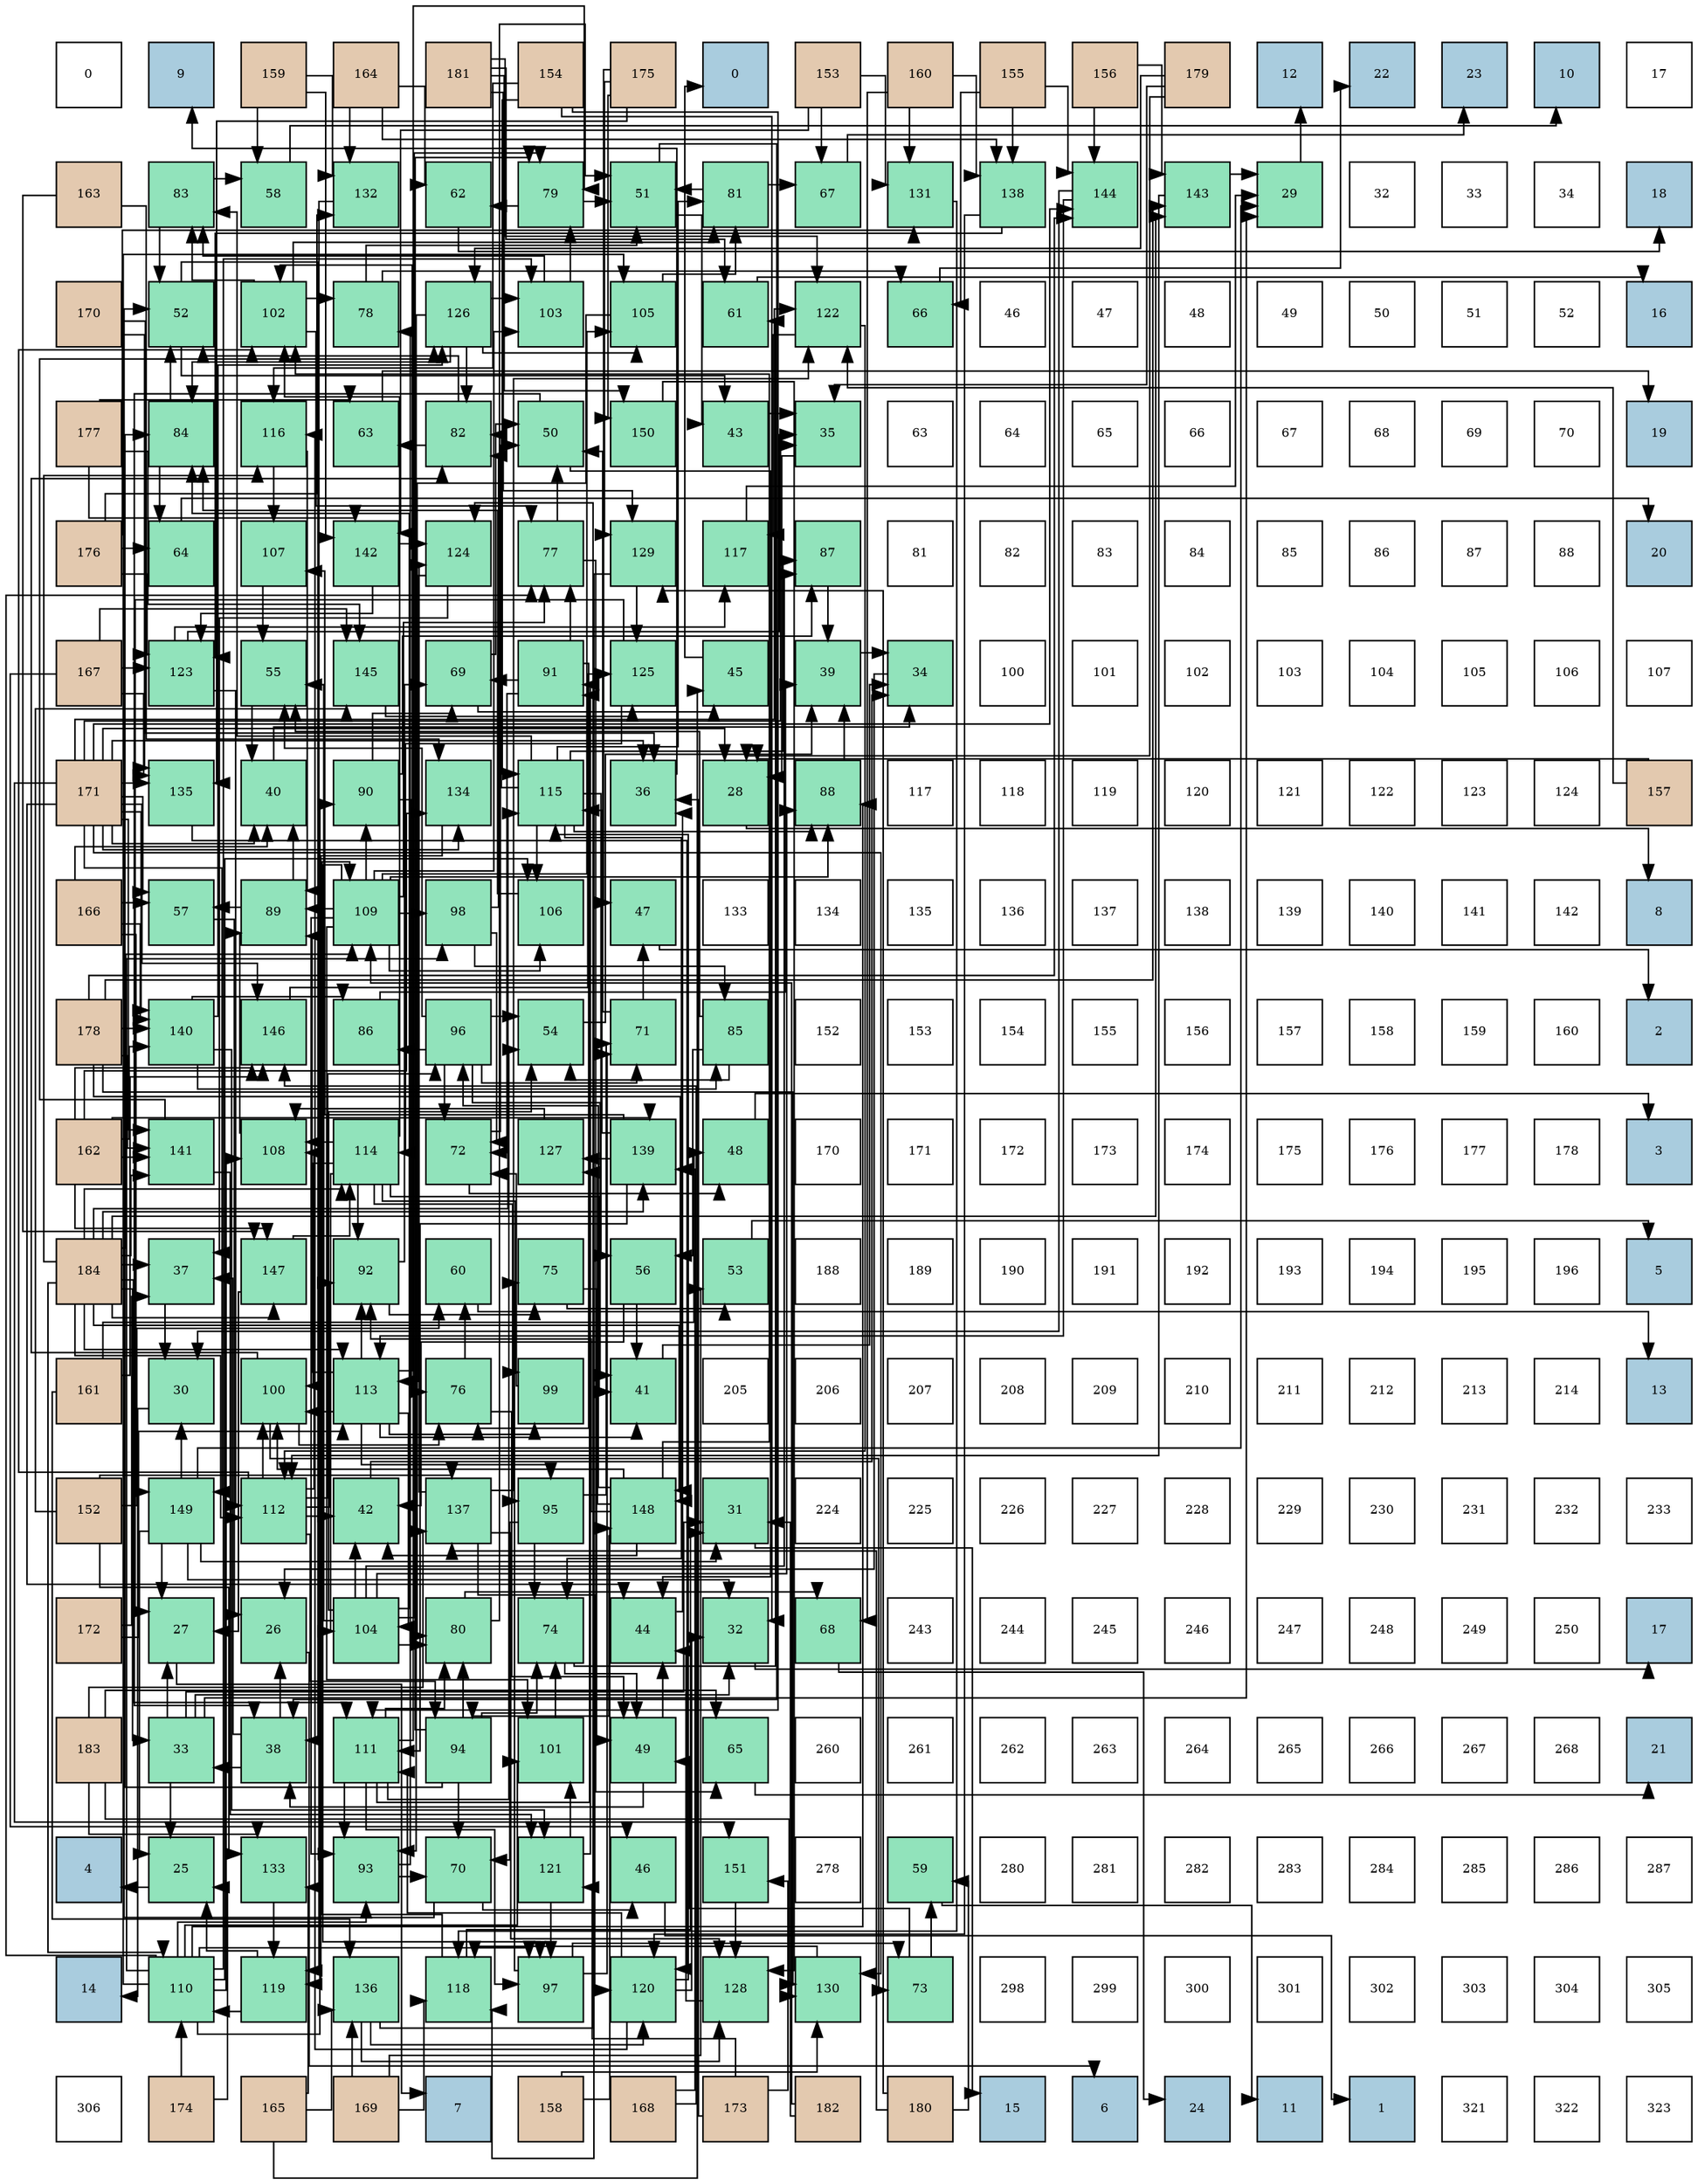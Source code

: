 digraph layout{
 rankdir=TB;
 splines=ortho;
 node [style=filled shape=square fixedsize=true width=0.6];
0[label="0", fontsize=8, fillcolor="#ffffff"];
1[label="9", fontsize=8, fillcolor="#a9ccde"];
2[label="159", fontsize=8, fillcolor="#e3c9af"];
3[label="164", fontsize=8, fillcolor="#e3c9af"];
4[label="181", fontsize=8, fillcolor="#e3c9af"];
5[label="154", fontsize=8, fillcolor="#e3c9af"];
6[label="175", fontsize=8, fillcolor="#e3c9af"];
7[label="0", fontsize=8, fillcolor="#a9ccde"];
8[label="153", fontsize=8, fillcolor="#e3c9af"];
9[label="160", fontsize=8, fillcolor="#e3c9af"];
10[label="155", fontsize=8, fillcolor="#e3c9af"];
11[label="156", fontsize=8, fillcolor="#e3c9af"];
12[label="179", fontsize=8, fillcolor="#e3c9af"];
13[label="12", fontsize=8, fillcolor="#a9ccde"];
14[label="22", fontsize=8, fillcolor="#a9ccde"];
15[label="23", fontsize=8, fillcolor="#a9ccde"];
16[label="10", fontsize=8, fillcolor="#a9ccde"];
17[label="17", fontsize=8, fillcolor="#ffffff"];
18[label="163", fontsize=8, fillcolor="#e3c9af"];
19[label="83", fontsize=8, fillcolor="#91e3bb"];
20[label="58", fontsize=8, fillcolor="#91e3bb"];
21[label="132", fontsize=8, fillcolor="#91e3bb"];
22[label="62", fontsize=8, fillcolor="#91e3bb"];
23[label="79", fontsize=8, fillcolor="#91e3bb"];
24[label="51", fontsize=8, fillcolor="#91e3bb"];
25[label="81", fontsize=8, fillcolor="#91e3bb"];
26[label="67", fontsize=8, fillcolor="#91e3bb"];
27[label="131", fontsize=8, fillcolor="#91e3bb"];
28[label="138", fontsize=8, fillcolor="#91e3bb"];
29[label="144", fontsize=8, fillcolor="#91e3bb"];
30[label="143", fontsize=8, fillcolor="#91e3bb"];
31[label="29", fontsize=8, fillcolor="#91e3bb"];
32[label="32", fontsize=8, fillcolor="#ffffff"];
33[label="33", fontsize=8, fillcolor="#ffffff"];
34[label="34", fontsize=8, fillcolor="#ffffff"];
35[label="18", fontsize=8, fillcolor="#a9ccde"];
36[label="170", fontsize=8, fillcolor="#e3c9af"];
37[label="52", fontsize=8, fillcolor="#91e3bb"];
38[label="102", fontsize=8, fillcolor="#91e3bb"];
39[label="78", fontsize=8, fillcolor="#91e3bb"];
40[label="126", fontsize=8, fillcolor="#91e3bb"];
41[label="103", fontsize=8, fillcolor="#91e3bb"];
42[label="105", fontsize=8, fillcolor="#91e3bb"];
43[label="61", fontsize=8, fillcolor="#91e3bb"];
44[label="122", fontsize=8, fillcolor="#91e3bb"];
45[label="66", fontsize=8, fillcolor="#91e3bb"];
46[label="46", fontsize=8, fillcolor="#ffffff"];
47[label="47", fontsize=8, fillcolor="#ffffff"];
48[label="48", fontsize=8, fillcolor="#ffffff"];
49[label="49", fontsize=8, fillcolor="#ffffff"];
50[label="50", fontsize=8, fillcolor="#ffffff"];
51[label="51", fontsize=8, fillcolor="#ffffff"];
52[label="52", fontsize=8, fillcolor="#ffffff"];
53[label="16", fontsize=8, fillcolor="#a9ccde"];
54[label="177", fontsize=8, fillcolor="#e3c9af"];
55[label="84", fontsize=8, fillcolor="#91e3bb"];
56[label="116", fontsize=8, fillcolor="#91e3bb"];
57[label="63", fontsize=8, fillcolor="#91e3bb"];
58[label="82", fontsize=8, fillcolor="#91e3bb"];
59[label="50", fontsize=8, fillcolor="#91e3bb"];
60[label="150", fontsize=8, fillcolor="#91e3bb"];
61[label="43", fontsize=8, fillcolor="#91e3bb"];
62[label="35", fontsize=8, fillcolor="#91e3bb"];
63[label="63", fontsize=8, fillcolor="#ffffff"];
64[label="64", fontsize=8, fillcolor="#ffffff"];
65[label="65", fontsize=8, fillcolor="#ffffff"];
66[label="66", fontsize=8, fillcolor="#ffffff"];
67[label="67", fontsize=8, fillcolor="#ffffff"];
68[label="68", fontsize=8, fillcolor="#ffffff"];
69[label="69", fontsize=8, fillcolor="#ffffff"];
70[label="70", fontsize=8, fillcolor="#ffffff"];
71[label="19", fontsize=8, fillcolor="#a9ccde"];
72[label="176", fontsize=8, fillcolor="#e3c9af"];
73[label="64", fontsize=8, fillcolor="#91e3bb"];
74[label="107", fontsize=8, fillcolor="#91e3bb"];
75[label="142", fontsize=8, fillcolor="#91e3bb"];
76[label="124", fontsize=8, fillcolor="#91e3bb"];
77[label="77", fontsize=8, fillcolor="#91e3bb"];
78[label="129", fontsize=8, fillcolor="#91e3bb"];
79[label="117", fontsize=8, fillcolor="#91e3bb"];
80[label="87", fontsize=8, fillcolor="#91e3bb"];
81[label="81", fontsize=8, fillcolor="#ffffff"];
82[label="82", fontsize=8, fillcolor="#ffffff"];
83[label="83", fontsize=8, fillcolor="#ffffff"];
84[label="84", fontsize=8, fillcolor="#ffffff"];
85[label="85", fontsize=8, fillcolor="#ffffff"];
86[label="86", fontsize=8, fillcolor="#ffffff"];
87[label="87", fontsize=8, fillcolor="#ffffff"];
88[label="88", fontsize=8, fillcolor="#ffffff"];
89[label="20", fontsize=8, fillcolor="#a9ccde"];
90[label="167", fontsize=8, fillcolor="#e3c9af"];
91[label="123", fontsize=8, fillcolor="#91e3bb"];
92[label="55", fontsize=8, fillcolor="#91e3bb"];
93[label="145", fontsize=8, fillcolor="#91e3bb"];
94[label="69", fontsize=8, fillcolor="#91e3bb"];
95[label="91", fontsize=8, fillcolor="#91e3bb"];
96[label="125", fontsize=8, fillcolor="#91e3bb"];
97[label="45", fontsize=8, fillcolor="#91e3bb"];
98[label="39", fontsize=8, fillcolor="#91e3bb"];
99[label="34", fontsize=8, fillcolor="#91e3bb"];
100[label="100", fontsize=8, fillcolor="#ffffff"];
101[label="101", fontsize=8, fillcolor="#ffffff"];
102[label="102", fontsize=8, fillcolor="#ffffff"];
103[label="103", fontsize=8, fillcolor="#ffffff"];
104[label="104", fontsize=8, fillcolor="#ffffff"];
105[label="105", fontsize=8, fillcolor="#ffffff"];
106[label="106", fontsize=8, fillcolor="#ffffff"];
107[label="107", fontsize=8, fillcolor="#ffffff"];
108[label="171", fontsize=8, fillcolor="#e3c9af"];
109[label="135", fontsize=8, fillcolor="#91e3bb"];
110[label="40", fontsize=8, fillcolor="#91e3bb"];
111[label="90", fontsize=8, fillcolor="#91e3bb"];
112[label="134", fontsize=8, fillcolor="#91e3bb"];
113[label="115", fontsize=8, fillcolor="#91e3bb"];
114[label="36", fontsize=8, fillcolor="#91e3bb"];
115[label="28", fontsize=8, fillcolor="#91e3bb"];
116[label="88", fontsize=8, fillcolor="#91e3bb"];
117[label="117", fontsize=8, fillcolor="#ffffff"];
118[label="118", fontsize=8, fillcolor="#ffffff"];
119[label="119", fontsize=8, fillcolor="#ffffff"];
120[label="120", fontsize=8, fillcolor="#ffffff"];
121[label="121", fontsize=8, fillcolor="#ffffff"];
122[label="122", fontsize=8, fillcolor="#ffffff"];
123[label="123", fontsize=8, fillcolor="#ffffff"];
124[label="124", fontsize=8, fillcolor="#ffffff"];
125[label="157", fontsize=8, fillcolor="#e3c9af"];
126[label="166", fontsize=8, fillcolor="#e3c9af"];
127[label="57", fontsize=8, fillcolor="#91e3bb"];
128[label="89", fontsize=8, fillcolor="#91e3bb"];
129[label="109", fontsize=8, fillcolor="#91e3bb"];
130[label="98", fontsize=8, fillcolor="#91e3bb"];
131[label="106", fontsize=8, fillcolor="#91e3bb"];
132[label="47", fontsize=8, fillcolor="#91e3bb"];
133[label="133", fontsize=8, fillcolor="#ffffff"];
134[label="134", fontsize=8, fillcolor="#ffffff"];
135[label="135", fontsize=8, fillcolor="#ffffff"];
136[label="136", fontsize=8, fillcolor="#ffffff"];
137[label="137", fontsize=8, fillcolor="#ffffff"];
138[label="138", fontsize=8, fillcolor="#ffffff"];
139[label="139", fontsize=8, fillcolor="#ffffff"];
140[label="140", fontsize=8, fillcolor="#ffffff"];
141[label="141", fontsize=8, fillcolor="#ffffff"];
142[label="142", fontsize=8, fillcolor="#ffffff"];
143[label="8", fontsize=8, fillcolor="#a9ccde"];
144[label="178", fontsize=8, fillcolor="#e3c9af"];
145[label="140", fontsize=8, fillcolor="#91e3bb"];
146[label="146", fontsize=8, fillcolor="#91e3bb"];
147[label="86", fontsize=8, fillcolor="#91e3bb"];
148[label="96", fontsize=8, fillcolor="#91e3bb"];
149[label="54", fontsize=8, fillcolor="#91e3bb"];
150[label="71", fontsize=8, fillcolor="#91e3bb"];
151[label="85", fontsize=8, fillcolor="#91e3bb"];
152[label="152", fontsize=8, fillcolor="#ffffff"];
153[label="153", fontsize=8, fillcolor="#ffffff"];
154[label="154", fontsize=8, fillcolor="#ffffff"];
155[label="155", fontsize=8, fillcolor="#ffffff"];
156[label="156", fontsize=8, fillcolor="#ffffff"];
157[label="157", fontsize=8, fillcolor="#ffffff"];
158[label="158", fontsize=8, fillcolor="#ffffff"];
159[label="159", fontsize=8, fillcolor="#ffffff"];
160[label="160", fontsize=8, fillcolor="#ffffff"];
161[label="2", fontsize=8, fillcolor="#a9ccde"];
162[label="162", fontsize=8, fillcolor="#e3c9af"];
163[label="141", fontsize=8, fillcolor="#91e3bb"];
164[label="108", fontsize=8, fillcolor="#91e3bb"];
165[label="114", fontsize=8, fillcolor="#91e3bb"];
166[label="72", fontsize=8, fillcolor="#91e3bb"];
167[label="127", fontsize=8, fillcolor="#91e3bb"];
168[label="139", fontsize=8, fillcolor="#91e3bb"];
169[label="48", fontsize=8, fillcolor="#91e3bb"];
170[label="170", fontsize=8, fillcolor="#ffffff"];
171[label="171", fontsize=8, fillcolor="#ffffff"];
172[label="172", fontsize=8, fillcolor="#ffffff"];
173[label="173", fontsize=8, fillcolor="#ffffff"];
174[label="174", fontsize=8, fillcolor="#ffffff"];
175[label="175", fontsize=8, fillcolor="#ffffff"];
176[label="176", fontsize=8, fillcolor="#ffffff"];
177[label="177", fontsize=8, fillcolor="#ffffff"];
178[label="178", fontsize=8, fillcolor="#ffffff"];
179[label="3", fontsize=8, fillcolor="#a9ccde"];
180[label="184", fontsize=8, fillcolor="#e3c9af"];
181[label="37", fontsize=8, fillcolor="#91e3bb"];
182[label="147", fontsize=8, fillcolor="#91e3bb"];
183[label="92", fontsize=8, fillcolor="#91e3bb"];
184[label="60", fontsize=8, fillcolor="#91e3bb"];
185[label="75", fontsize=8, fillcolor="#91e3bb"];
186[label="56", fontsize=8, fillcolor="#91e3bb"];
187[label="53", fontsize=8, fillcolor="#91e3bb"];
188[label="188", fontsize=8, fillcolor="#ffffff"];
189[label="189", fontsize=8, fillcolor="#ffffff"];
190[label="190", fontsize=8, fillcolor="#ffffff"];
191[label="191", fontsize=8, fillcolor="#ffffff"];
192[label="192", fontsize=8, fillcolor="#ffffff"];
193[label="193", fontsize=8, fillcolor="#ffffff"];
194[label="194", fontsize=8, fillcolor="#ffffff"];
195[label="195", fontsize=8, fillcolor="#ffffff"];
196[label="196", fontsize=8, fillcolor="#ffffff"];
197[label="5", fontsize=8, fillcolor="#a9ccde"];
198[label="161", fontsize=8, fillcolor="#e3c9af"];
199[label="30", fontsize=8, fillcolor="#91e3bb"];
200[label="100", fontsize=8, fillcolor="#91e3bb"];
201[label="113", fontsize=8, fillcolor="#91e3bb"];
202[label="76", fontsize=8, fillcolor="#91e3bb"];
203[label="99", fontsize=8, fillcolor="#91e3bb"];
204[label="41", fontsize=8, fillcolor="#91e3bb"];
205[label="205", fontsize=8, fillcolor="#ffffff"];
206[label="206", fontsize=8, fillcolor="#ffffff"];
207[label="207", fontsize=8, fillcolor="#ffffff"];
208[label="208", fontsize=8, fillcolor="#ffffff"];
209[label="209", fontsize=8, fillcolor="#ffffff"];
210[label="210", fontsize=8, fillcolor="#ffffff"];
211[label="211", fontsize=8, fillcolor="#ffffff"];
212[label="212", fontsize=8, fillcolor="#ffffff"];
213[label="213", fontsize=8, fillcolor="#ffffff"];
214[label="214", fontsize=8, fillcolor="#ffffff"];
215[label="13", fontsize=8, fillcolor="#a9ccde"];
216[label="152", fontsize=8, fillcolor="#e3c9af"];
217[label="149", fontsize=8, fillcolor="#91e3bb"];
218[label="112", fontsize=8, fillcolor="#91e3bb"];
219[label="42", fontsize=8, fillcolor="#91e3bb"];
220[label="137", fontsize=8, fillcolor="#91e3bb"];
221[label="95", fontsize=8, fillcolor="#91e3bb"];
222[label="148", fontsize=8, fillcolor="#91e3bb"];
223[label="31", fontsize=8, fillcolor="#91e3bb"];
224[label="224", fontsize=8, fillcolor="#ffffff"];
225[label="225", fontsize=8, fillcolor="#ffffff"];
226[label="226", fontsize=8, fillcolor="#ffffff"];
227[label="227", fontsize=8, fillcolor="#ffffff"];
228[label="228", fontsize=8, fillcolor="#ffffff"];
229[label="229", fontsize=8, fillcolor="#ffffff"];
230[label="230", fontsize=8, fillcolor="#ffffff"];
231[label="231", fontsize=8, fillcolor="#ffffff"];
232[label="232", fontsize=8, fillcolor="#ffffff"];
233[label="233", fontsize=8, fillcolor="#ffffff"];
234[label="172", fontsize=8, fillcolor="#e3c9af"];
235[label="27", fontsize=8, fillcolor="#91e3bb"];
236[label="26", fontsize=8, fillcolor="#91e3bb"];
237[label="104", fontsize=8, fillcolor="#91e3bb"];
238[label="80", fontsize=8, fillcolor="#91e3bb"];
239[label="74", fontsize=8, fillcolor="#91e3bb"];
240[label="44", fontsize=8, fillcolor="#91e3bb"];
241[label="32", fontsize=8, fillcolor="#91e3bb"];
242[label="68", fontsize=8, fillcolor="#91e3bb"];
243[label="243", fontsize=8, fillcolor="#ffffff"];
244[label="244", fontsize=8, fillcolor="#ffffff"];
245[label="245", fontsize=8, fillcolor="#ffffff"];
246[label="246", fontsize=8, fillcolor="#ffffff"];
247[label="247", fontsize=8, fillcolor="#ffffff"];
248[label="248", fontsize=8, fillcolor="#ffffff"];
249[label="249", fontsize=8, fillcolor="#ffffff"];
250[label="250", fontsize=8, fillcolor="#ffffff"];
251[label="17", fontsize=8, fillcolor="#a9ccde"];
252[label="183", fontsize=8, fillcolor="#e3c9af"];
253[label="33", fontsize=8, fillcolor="#91e3bb"];
254[label="38", fontsize=8, fillcolor="#91e3bb"];
255[label="111", fontsize=8, fillcolor="#91e3bb"];
256[label="94", fontsize=8, fillcolor="#91e3bb"];
257[label="101", fontsize=8, fillcolor="#91e3bb"];
258[label="49", fontsize=8, fillcolor="#91e3bb"];
259[label="65", fontsize=8, fillcolor="#91e3bb"];
260[label="260", fontsize=8, fillcolor="#ffffff"];
261[label="261", fontsize=8, fillcolor="#ffffff"];
262[label="262", fontsize=8, fillcolor="#ffffff"];
263[label="263", fontsize=8, fillcolor="#ffffff"];
264[label="264", fontsize=8, fillcolor="#ffffff"];
265[label="265", fontsize=8, fillcolor="#ffffff"];
266[label="266", fontsize=8, fillcolor="#ffffff"];
267[label="267", fontsize=8, fillcolor="#ffffff"];
268[label="268", fontsize=8, fillcolor="#ffffff"];
269[label="21", fontsize=8, fillcolor="#a9ccde"];
270[label="4", fontsize=8, fillcolor="#a9ccde"];
271[label="25", fontsize=8, fillcolor="#91e3bb"];
272[label="133", fontsize=8, fillcolor="#91e3bb"];
273[label="93", fontsize=8, fillcolor="#91e3bb"];
274[label="70", fontsize=8, fillcolor="#91e3bb"];
275[label="121", fontsize=8, fillcolor="#91e3bb"];
276[label="46", fontsize=8, fillcolor="#91e3bb"];
277[label="151", fontsize=8, fillcolor="#91e3bb"];
278[label="278", fontsize=8, fillcolor="#ffffff"];
279[label="59", fontsize=8, fillcolor="#91e3bb"];
280[label="280", fontsize=8, fillcolor="#ffffff"];
281[label="281", fontsize=8, fillcolor="#ffffff"];
282[label="282", fontsize=8, fillcolor="#ffffff"];
283[label="283", fontsize=8, fillcolor="#ffffff"];
284[label="284", fontsize=8, fillcolor="#ffffff"];
285[label="285", fontsize=8, fillcolor="#ffffff"];
286[label="286", fontsize=8, fillcolor="#ffffff"];
287[label="287", fontsize=8, fillcolor="#ffffff"];
288[label="14", fontsize=8, fillcolor="#a9ccde"];
289[label="110", fontsize=8, fillcolor="#91e3bb"];
290[label="119", fontsize=8, fillcolor="#91e3bb"];
291[label="136", fontsize=8, fillcolor="#91e3bb"];
292[label="118", fontsize=8, fillcolor="#91e3bb"];
293[label="97", fontsize=8, fillcolor="#91e3bb"];
294[label="120", fontsize=8, fillcolor="#91e3bb"];
295[label="128", fontsize=8, fillcolor="#91e3bb"];
296[label="130", fontsize=8, fillcolor="#91e3bb"];
297[label="73", fontsize=8, fillcolor="#91e3bb"];
298[label="298", fontsize=8, fillcolor="#ffffff"];
299[label="299", fontsize=8, fillcolor="#ffffff"];
300[label="300", fontsize=8, fillcolor="#ffffff"];
301[label="301", fontsize=8, fillcolor="#ffffff"];
302[label="302", fontsize=8, fillcolor="#ffffff"];
303[label="303", fontsize=8, fillcolor="#ffffff"];
304[label="304", fontsize=8, fillcolor="#ffffff"];
305[label="305", fontsize=8, fillcolor="#ffffff"];
306[label="306", fontsize=8, fillcolor="#ffffff"];
307[label="174", fontsize=8, fillcolor="#e3c9af"];
308[label="165", fontsize=8, fillcolor="#e3c9af"];
309[label="169", fontsize=8, fillcolor="#e3c9af"];
310[label="7", fontsize=8, fillcolor="#a9ccde"];
311[label="158", fontsize=8, fillcolor="#e3c9af"];
312[label="168", fontsize=8, fillcolor="#e3c9af"];
313[label="173", fontsize=8, fillcolor="#e3c9af"];
314[label="182", fontsize=8, fillcolor="#e3c9af"];
315[label="180", fontsize=8, fillcolor="#e3c9af"];
316[label="15", fontsize=8, fillcolor="#a9ccde"];
317[label="6", fontsize=8, fillcolor="#a9ccde"];
318[label="24", fontsize=8, fillcolor="#a9ccde"];
319[label="11", fontsize=8, fillcolor="#a9ccde"];
320[label="1", fontsize=8, fillcolor="#a9ccde"];
321[label="321", fontsize=8, fillcolor="#ffffff"];
322[label="322", fontsize=8, fillcolor="#ffffff"];
323[label="323", fontsize=8, fillcolor="#ffffff"];
edge [constraint=false, style=vis];271 -> 270;
236 -> 317;
235 -> 310;
115 -> 143;
31 -> 13;
199 -> 288;
223 -> 316;
241 -> 251;
253 -> 271;
253 -> 235;
253 -> 31;
253 -> 223;
253 -> 241;
99 -> 236;
62 -> 115;
114 -> 1;
181 -> 199;
254 -> 236;
254 -> 253;
254 -> 181;
98 -> 99;
110 -> 99;
204 -> 99;
219 -> 99;
61 -> 62;
240 -> 114;
97 -> 7;
276 -> 320;
132 -> 161;
169 -> 179;
258 -> 254;
258 -> 240;
59 -> 254;
59 -> 240;
24 -> 254;
24 -> 61;
37 -> 254;
37 -> 61;
187 -> 197;
149 -> 98;
92 -> 110;
186 -> 204;
186 -> 219;
127 -> 236;
20 -> 16;
279 -> 319;
184 -> 215;
43 -> 53;
22 -> 35;
57 -> 71;
73 -> 89;
259 -> 269;
45 -> 14;
26 -> 15;
242 -> 318;
94 -> 97;
94 -> 59;
274 -> 276;
274 -> 37;
150 -> 132;
150 -> 59;
166 -> 169;
166 -> 59;
297 -> 258;
297 -> 279;
239 -> 258;
239 -> 43;
185 -> 258;
185 -> 187;
202 -> 258;
202 -> 184;
77 -> 59;
77 -> 259;
39 -> 24;
39 -> 45;
23 -> 24;
23 -> 22;
238 -> 24;
238 -> 242;
25 -> 24;
25 -> 26;
58 -> 37;
58 -> 57;
19 -> 37;
19 -> 20;
55 -> 37;
55 -> 73;
151 -> 149;
151 -> 92;
151 -> 186;
147 -> 98;
80 -> 98;
116 -> 98;
128 -> 110;
128 -> 127;
111 -> 94;
111 -> 202;
111 -> 80;
95 -> 94;
95 -> 166;
95 -> 202;
95 -> 77;
183 -> 94;
183 -> 185;
273 -> 274;
273 -> 39;
256 -> 274;
256 -> 239;
256 -> 23;
256 -> 238;
256 -> 55;
221 -> 274;
221 -> 150;
221 -> 239;
148 -> 204;
148 -> 149;
148 -> 92;
148 -> 150;
148 -> 166;
148 -> 147;
293 -> 150;
293 -> 297;
293 -> 185;
130 -> 166;
130 -> 58;
130 -> 151;
203 -> 166;
200 -> 297;
200 -> 202;
200 -> 58;
257 -> 239;
38 -> 77;
38 -> 39;
38 -> 25;
38 -> 19;
41 -> 23;
41 -> 19;
237 -> 219;
237 -> 149;
237 -> 92;
237 -> 23;
237 -> 238;
237 -> 55;
237 -> 80;
237 -> 116;
42 -> 238;
42 -> 25;
131 -> 55;
74 -> 92;
164 -> 128;
129 -> 77;
129 -> 116;
129 -> 128;
129 -> 111;
129 -> 273;
129 -> 293;
129 -> 130;
129 -> 257;
129 -> 41;
129 -> 42;
129 -> 131;
289 -> 77;
289 -> 116;
289 -> 111;
289 -> 273;
289 -> 293;
289 -> 130;
289 -> 257;
289 -> 41;
289 -> 42;
289 -> 131;
289 -> 164;
255 -> 149;
255 -> 23;
255 -> 238;
255 -> 95;
255 -> 273;
255 -> 293;
218 -> 219;
218 -> 183;
218 -> 256;
218 -> 148;
218 -> 200;
218 -> 38;
218 -> 164;
201 -> 204;
201 -> 128;
201 -> 183;
201 -> 221;
201 -> 203;
201 -> 200;
201 -> 38;
201 -> 237;
165 -> 204;
165 -> 183;
165 -> 221;
165 -> 203;
165 -> 200;
165 -> 38;
165 -> 237;
165 -> 164;
113 -> 186;
113 -> 239;
113 -> 25;
113 -> 58;
113 -> 19;
113 -> 80;
113 -> 116;
113 -> 131;
56 -> 128;
56 -> 74;
79 -> 31;
292 -> 223;
292 -> 129;
290 -> 271;
290 -> 289;
294 -> 241;
294 -> 255;
294 -> 113;
294 -> 56;
275 -> 95;
275 -> 293;
275 -> 257;
44 -> 218;
44 -> 79;
91 -> 62;
91 -> 218;
91 -> 79;
76 -> 181;
76 -> 201;
96 -> 235;
96 -> 165;
40 -> 58;
40 -> 55;
40 -> 273;
40 -> 41;
40 -> 42;
167 -> 164;
295 -> 240;
78 -> 292;
78 -> 96;
296 -> 292;
27 -> 292;
21 -> 290;
272 -> 290;
112 -> 290;
109 -> 294;
291 -> 294;
291 -> 76;
291 -> 295;
220 -> 294;
220 -> 44;
220 -> 76;
220 -> 295;
28 -> 294;
28 -> 91;
168 -> 74;
168 -> 255;
168 -> 113;
168 -> 167;
145 -> 151;
145 -> 147;
145 -> 275;
145 -> 40;
163 -> 275;
163 -> 40;
75 -> 91;
75 -> 76;
30 -> 31;
30 -> 218;
29 -> 199;
29 -> 201;
93 -> 96;
146 -> 96;
182 -> 235;
182 -> 165;
222 -> 219;
222 -> 183;
222 -> 256;
222 -> 148;
222 -> 200;
222 -> 38;
222 -> 167;
217 -> 271;
217 -> 235;
217 -> 31;
217 -> 199;
217 -> 223;
217 -> 241;
60 -> 295;
277 -> 295;
216 -> 184;
216 -> 272;
216 -> 220;
216 -> 93;
8 -> 26;
8 -> 27;
8 -> 75;
5 -> 241;
5 -> 255;
5 -> 113;
5 -> 56;
10 -> 45;
10 -> 28;
10 -> 29;
11 -> 30;
11 -> 29;
125 -> 115;
125 -> 44;
311 -> 296;
311 -> 222;
2 -> 20;
2 -> 21;
2 -> 75;
9 -> 242;
9 -> 27;
9 -> 28;
198 -> 169;
198 -> 291;
198 -> 146;
162 -> 112;
162 -> 168;
162 -> 145;
162 -> 163;
162 -> 146;
162 -> 182;
18 -> 112;
18 -> 182;
3 -> 22;
3 -> 21;
3 -> 28;
308 -> 97;
308 -> 272;
308 -> 291;
126 -> 110;
126 -> 127;
126 -> 145;
126 -> 217;
90 -> 276;
90 -> 91;
90 -> 109;
90 -> 93;
312 -> 168;
312 -> 146;
309 -> 187;
309 -> 292;
309 -> 291;
36 -> 114;
36 -> 109;
108 -> 115;
108 -> 62;
108 -> 114;
108 -> 110;
108 -> 240;
108 -> 127;
108 -> 44;
108 -> 296;
108 -> 112;
108 -> 109;
108 -> 145;
108 -> 163;
108 -> 29;
108 -> 146;
108 -> 217;
108 -> 277;
234 -> 181;
234 -> 201;
313 -> 114;
313 -> 275;
313 -> 277;
307 -> 271;
307 -> 289;
6 -> 132;
6 -> 78;
6 -> 109;
6 -> 60;
72 -> 73;
72 -> 91;
72 -> 27;
72 -> 21;
54 -> 57;
54 -> 75;
54 -> 93;
144 -> 296;
144 -> 145;
144 -> 163;
144 -> 30;
144 -> 29;
144 -> 222;
12 -> 115;
12 -> 62;
12 -> 40;
315 -> 279;
315 -> 78;
315 -> 220;
4 -> 43;
4 -> 44;
4 -> 78;
4 -> 60;
314 -> 223;
314 -> 129;
252 -> 259;
252 -> 296;
252 -> 272;
252 -> 220;
180 -> 253;
180 -> 181;
180 -> 129;
180 -> 289;
180 -> 255;
180 -> 218;
180 -> 201;
180 -> 165;
180 -> 113;
180 -> 56;
180 -> 168;
180 -> 163;
180 -> 30;
180 -> 182;
180 -> 222;
edge [constraint=true, style=invis];
0 -> 18 -> 36 -> 54 -> 72 -> 90 -> 108 -> 126 -> 144 -> 162 -> 180 -> 198 -> 216 -> 234 -> 252 -> 270 -> 288 -> 306;
1 -> 19 -> 37 -> 55 -> 73 -> 91 -> 109 -> 127 -> 145 -> 163 -> 181 -> 199 -> 217 -> 235 -> 253 -> 271 -> 289 -> 307;
2 -> 20 -> 38 -> 56 -> 74 -> 92 -> 110 -> 128 -> 146 -> 164 -> 182 -> 200 -> 218 -> 236 -> 254 -> 272 -> 290 -> 308;
3 -> 21 -> 39 -> 57 -> 75 -> 93 -> 111 -> 129 -> 147 -> 165 -> 183 -> 201 -> 219 -> 237 -> 255 -> 273 -> 291 -> 309;
4 -> 22 -> 40 -> 58 -> 76 -> 94 -> 112 -> 130 -> 148 -> 166 -> 184 -> 202 -> 220 -> 238 -> 256 -> 274 -> 292 -> 310;
5 -> 23 -> 41 -> 59 -> 77 -> 95 -> 113 -> 131 -> 149 -> 167 -> 185 -> 203 -> 221 -> 239 -> 257 -> 275 -> 293 -> 311;
6 -> 24 -> 42 -> 60 -> 78 -> 96 -> 114 -> 132 -> 150 -> 168 -> 186 -> 204 -> 222 -> 240 -> 258 -> 276 -> 294 -> 312;
7 -> 25 -> 43 -> 61 -> 79 -> 97 -> 115 -> 133 -> 151 -> 169 -> 187 -> 205 -> 223 -> 241 -> 259 -> 277 -> 295 -> 313;
8 -> 26 -> 44 -> 62 -> 80 -> 98 -> 116 -> 134 -> 152 -> 170 -> 188 -> 206 -> 224 -> 242 -> 260 -> 278 -> 296 -> 314;
9 -> 27 -> 45 -> 63 -> 81 -> 99 -> 117 -> 135 -> 153 -> 171 -> 189 -> 207 -> 225 -> 243 -> 261 -> 279 -> 297 -> 315;
10 -> 28 -> 46 -> 64 -> 82 -> 100 -> 118 -> 136 -> 154 -> 172 -> 190 -> 208 -> 226 -> 244 -> 262 -> 280 -> 298 -> 316;
11 -> 29 -> 47 -> 65 -> 83 -> 101 -> 119 -> 137 -> 155 -> 173 -> 191 -> 209 -> 227 -> 245 -> 263 -> 281 -> 299 -> 317;
12 -> 30 -> 48 -> 66 -> 84 -> 102 -> 120 -> 138 -> 156 -> 174 -> 192 -> 210 -> 228 -> 246 -> 264 -> 282 -> 300 -> 318;
13 -> 31 -> 49 -> 67 -> 85 -> 103 -> 121 -> 139 -> 157 -> 175 -> 193 -> 211 -> 229 -> 247 -> 265 -> 283 -> 301 -> 319;
14 -> 32 -> 50 -> 68 -> 86 -> 104 -> 122 -> 140 -> 158 -> 176 -> 194 -> 212 -> 230 -> 248 -> 266 -> 284 -> 302 -> 320;
15 -> 33 -> 51 -> 69 -> 87 -> 105 -> 123 -> 141 -> 159 -> 177 -> 195 -> 213 -> 231 -> 249 -> 267 -> 285 -> 303 -> 321;
16 -> 34 -> 52 -> 70 -> 88 -> 106 -> 124 -> 142 -> 160 -> 178 -> 196 -> 214 -> 232 -> 250 -> 268 -> 286 -> 304 -> 322;
17 -> 35 -> 53 -> 71 -> 89 -> 107 -> 125 -> 143 -> 161 -> 179 -> 197 -> 215 -> 233 -> 251 -> 269 -> 287 -> 305 -> 323;
rank = same {0 -> 1 -> 2 -> 3 -> 4 -> 5 -> 6 -> 7 -> 8 -> 9 -> 10 -> 11 -> 12 -> 13 -> 14 -> 15 -> 16 -> 17};
rank = same {18 -> 19 -> 20 -> 21 -> 22 -> 23 -> 24 -> 25 -> 26 -> 27 -> 28 -> 29 -> 30 -> 31 -> 32 -> 33 -> 34 -> 35};
rank = same {36 -> 37 -> 38 -> 39 -> 40 -> 41 -> 42 -> 43 -> 44 -> 45 -> 46 -> 47 -> 48 -> 49 -> 50 -> 51 -> 52 -> 53};
rank = same {54 -> 55 -> 56 -> 57 -> 58 -> 59 -> 60 -> 61 -> 62 -> 63 -> 64 -> 65 -> 66 -> 67 -> 68 -> 69 -> 70 -> 71};
rank = same {72 -> 73 -> 74 -> 75 -> 76 -> 77 -> 78 -> 79 -> 80 -> 81 -> 82 -> 83 -> 84 -> 85 -> 86 -> 87 -> 88 -> 89};
rank = same {90 -> 91 -> 92 -> 93 -> 94 -> 95 -> 96 -> 97 -> 98 -> 99 -> 100 -> 101 -> 102 -> 103 -> 104 -> 105 -> 106 -> 107};
rank = same {108 -> 109 -> 110 -> 111 -> 112 -> 113 -> 114 -> 115 -> 116 -> 117 -> 118 -> 119 -> 120 -> 121 -> 122 -> 123 -> 124 -> 125};
rank = same {126 -> 127 -> 128 -> 129 -> 130 -> 131 -> 132 -> 133 -> 134 -> 135 -> 136 -> 137 -> 138 -> 139 -> 140 -> 141 -> 142 -> 143};
rank = same {144 -> 145 -> 146 -> 147 -> 148 -> 149 -> 150 -> 151 -> 152 -> 153 -> 154 -> 155 -> 156 -> 157 -> 158 -> 159 -> 160 -> 161};
rank = same {162 -> 163 -> 164 -> 165 -> 166 -> 167 -> 168 -> 169 -> 170 -> 171 -> 172 -> 173 -> 174 -> 175 -> 176 -> 177 -> 178 -> 179};
rank = same {180 -> 181 -> 182 -> 183 -> 184 -> 185 -> 186 -> 187 -> 188 -> 189 -> 190 -> 191 -> 192 -> 193 -> 194 -> 195 -> 196 -> 197};
rank = same {198 -> 199 -> 200 -> 201 -> 202 -> 203 -> 204 -> 205 -> 206 -> 207 -> 208 -> 209 -> 210 -> 211 -> 212 -> 213 -> 214 -> 215};
rank = same {216 -> 217 -> 218 -> 219 -> 220 -> 221 -> 222 -> 223 -> 224 -> 225 -> 226 -> 227 -> 228 -> 229 -> 230 -> 231 -> 232 -> 233};
rank = same {234 -> 235 -> 236 -> 237 -> 238 -> 239 -> 240 -> 241 -> 242 -> 243 -> 244 -> 245 -> 246 -> 247 -> 248 -> 249 -> 250 -> 251};
rank = same {252 -> 253 -> 254 -> 255 -> 256 -> 257 -> 258 -> 259 -> 260 -> 261 -> 262 -> 263 -> 264 -> 265 -> 266 -> 267 -> 268 -> 269};
rank = same {270 -> 271 -> 272 -> 273 -> 274 -> 275 -> 276 -> 277 -> 278 -> 279 -> 280 -> 281 -> 282 -> 283 -> 284 -> 285 -> 286 -> 287};
rank = same {288 -> 289 -> 290 -> 291 -> 292 -> 293 -> 294 -> 295 -> 296 -> 297 -> 298 -> 299 -> 300 -> 301 -> 302 -> 303 -> 304 -> 305};
rank = same {306 -> 307 -> 308 -> 309 -> 310 -> 311 -> 312 -> 313 -> 314 -> 315 -> 316 -> 317 -> 318 -> 319 -> 320 -> 321 -> 322 -> 323};
}